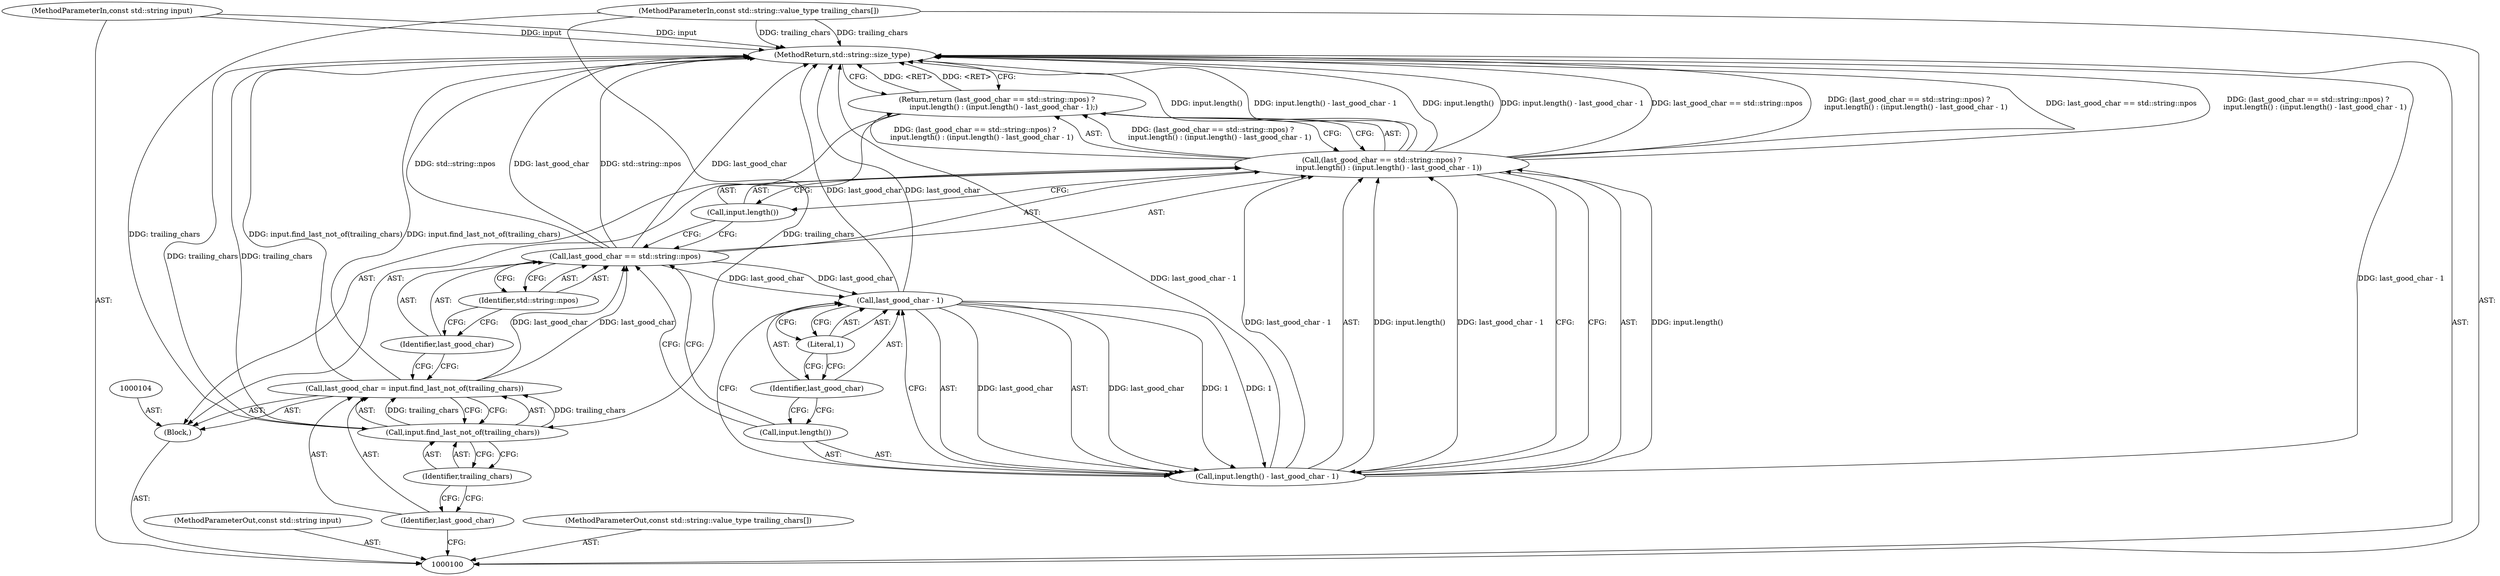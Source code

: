 digraph "1_Chrome_9d02cda7a634fbd6e53d98091f618057f0174387_3" {
"1000120" [label="(MethodReturn,std::string::size_type)"];
"1000101" [label="(MethodParameterIn,const std::string input)"];
"1000157" [label="(MethodParameterOut,const std::string input)"];
"1000102" [label="(MethodParameterIn,const std::string::value_type trailing_chars[])"];
"1000158" [label="(MethodParameterOut,const std::string::value_type trailing_chars[])"];
"1000103" [label="(Block,)"];
"1000105" [label="(Call,last_good_char = input.find_last_not_of(trailing_chars))"];
"1000106" [label="(Identifier,last_good_char)"];
"1000107" [label="(Call,input.find_last_not_of(trailing_chars))"];
"1000108" [label="(Identifier,trailing_chars)"];
"1000110" [label="(Call,(last_good_char == std::string::npos) ?\n      input.length() : (input.length() - last_good_char - 1))"];
"1000111" [label="(Call,last_good_char == std::string::npos)"];
"1000112" [label="(Identifier,last_good_char)"];
"1000113" [label="(Identifier,std::string::npos)"];
"1000109" [label="(Return,return (last_good_char == std::string::npos) ?\n      input.length() : (input.length() - last_good_char - 1);)"];
"1000115" [label="(Call,input.length() - last_good_char - 1)"];
"1000116" [label="(Call,input.length())"];
"1000117" [label="(Call,last_good_char - 1)"];
"1000118" [label="(Identifier,last_good_char)"];
"1000119" [label="(Literal,1)"];
"1000114" [label="(Call,input.length())"];
"1000120" -> "1000100"  [label="AST: "];
"1000120" -> "1000109"  [label="CFG: "];
"1000115" -> "1000120"  [label="DDG: last_good_char - 1"];
"1000107" -> "1000120"  [label="DDG: trailing_chars"];
"1000105" -> "1000120"  [label="DDG: input.find_last_not_of(trailing_chars)"];
"1000110" -> "1000120"  [label="DDG: input.length()"];
"1000110" -> "1000120"  [label="DDG: input.length() - last_good_char - 1"];
"1000110" -> "1000120"  [label="DDG: last_good_char == std::string::npos"];
"1000110" -> "1000120"  [label="DDG: (last_good_char == std::string::npos) ?\n      input.length() : (input.length() - last_good_char - 1)"];
"1000117" -> "1000120"  [label="DDG: last_good_char"];
"1000102" -> "1000120"  [label="DDG: trailing_chars"];
"1000111" -> "1000120"  [label="DDG: last_good_char"];
"1000111" -> "1000120"  [label="DDG: std::string::npos"];
"1000101" -> "1000120"  [label="DDG: input"];
"1000109" -> "1000120"  [label="DDG: <RET>"];
"1000101" -> "1000100"  [label="AST: "];
"1000101" -> "1000120"  [label="DDG: input"];
"1000157" -> "1000100"  [label="AST: "];
"1000102" -> "1000100"  [label="AST: "];
"1000102" -> "1000120"  [label="DDG: trailing_chars"];
"1000102" -> "1000107"  [label="DDG: trailing_chars"];
"1000158" -> "1000100"  [label="AST: "];
"1000103" -> "1000100"  [label="AST: "];
"1000104" -> "1000103"  [label="AST: "];
"1000105" -> "1000103"  [label="AST: "];
"1000109" -> "1000103"  [label="AST: "];
"1000105" -> "1000103"  [label="AST: "];
"1000105" -> "1000107"  [label="CFG: "];
"1000106" -> "1000105"  [label="AST: "];
"1000107" -> "1000105"  [label="AST: "];
"1000112" -> "1000105"  [label="CFG: "];
"1000105" -> "1000120"  [label="DDG: input.find_last_not_of(trailing_chars)"];
"1000107" -> "1000105"  [label="DDG: trailing_chars"];
"1000105" -> "1000111"  [label="DDG: last_good_char"];
"1000106" -> "1000105"  [label="AST: "];
"1000106" -> "1000100"  [label="CFG: "];
"1000108" -> "1000106"  [label="CFG: "];
"1000107" -> "1000105"  [label="AST: "];
"1000107" -> "1000108"  [label="CFG: "];
"1000108" -> "1000107"  [label="AST: "];
"1000105" -> "1000107"  [label="CFG: "];
"1000107" -> "1000120"  [label="DDG: trailing_chars"];
"1000107" -> "1000105"  [label="DDG: trailing_chars"];
"1000102" -> "1000107"  [label="DDG: trailing_chars"];
"1000108" -> "1000107"  [label="AST: "];
"1000108" -> "1000106"  [label="CFG: "];
"1000107" -> "1000108"  [label="CFG: "];
"1000110" -> "1000109"  [label="AST: "];
"1000110" -> "1000114"  [label="CFG: "];
"1000110" -> "1000115"  [label="CFG: "];
"1000111" -> "1000110"  [label="AST: "];
"1000114" -> "1000110"  [label="AST: "];
"1000115" -> "1000110"  [label="AST: "];
"1000109" -> "1000110"  [label="CFG: "];
"1000110" -> "1000120"  [label="DDG: input.length()"];
"1000110" -> "1000120"  [label="DDG: input.length() - last_good_char - 1"];
"1000110" -> "1000120"  [label="DDG: last_good_char == std::string::npos"];
"1000110" -> "1000120"  [label="DDG: (last_good_char == std::string::npos) ?\n      input.length() : (input.length() - last_good_char - 1)"];
"1000110" -> "1000109"  [label="DDG: (last_good_char == std::string::npos) ?\n      input.length() : (input.length() - last_good_char - 1)"];
"1000115" -> "1000110"  [label="DDG: input.length()"];
"1000115" -> "1000110"  [label="DDG: last_good_char - 1"];
"1000111" -> "1000110"  [label="AST: "];
"1000111" -> "1000113"  [label="CFG: "];
"1000112" -> "1000111"  [label="AST: "];
"1000113" -> "1000111"  [label="AST: "];
"1000114" -> "1000111"  [label="CFG: "];
"1000116" -> "1000111"  [label="CFG: "];
"1000111" -> "1000120"  [label="DDG: last_good_char"];
"1000111" -> "1000120"  [label="DDG: std::string::npos"];
"1000105" -> "1000111"  [label="DDG: last_good_char"];
"1000111" -> "1000117"  [label="DDG: last_good_char"];
"1000112" -> "1000111"  [label="AST: "];
"1000112" -> "1000105"  [label="CFG: "];
"1000113" -> "1000112"  [label="CFG: "];
"1000113" -> "1000111"  [label="AST: "];
"1000113" -> "1000112"  [label="CFG: "];
"1000111" -> "1000113"  [label="CFG: "];
"1000109" -> "1000103"  [label="AST: "];
"1000109" -> "1000110"  [label="CFG: "];
"1000110" -> "1000109"  [label="AST: "];
"1000120" -> "1000109"  [label="CFG: "];
"1000109" -> "1000120"  [label="DDG: <RET>"];
"1000110" -> "1000109"  [label="DDG: (last_good_char == std::string::npos) ?\n      input.length() : (input.length() - last_good_char - 1)"];
"1000115" -> "1000110"  [label="AST: "];
"1000115" -> "1000117"  [label="CFG: "];
"1000116" -> "1000115"  [label="AST: "];
"1000117" -> "1000115"  [label="AST: "];
"1000110" -> "1000115"  [label="CFG: "];
"1000115" -> "1000120"  [label="DDG: last_good_char - 1"];
"1000115" -> "1000110"  [label="DDG: input.length()"];
"1000115" -> "1000110"  [label="DDG: last_good_char - 1"];
"1000117" -> "1000115"  [label="DDG: last_good_char"];
"1000117" -> "1000115"  [label="DDG: 1"];
"1000116" -> "1000115"  [label="AST: "];
"1000116" -> "1000111"  [label="CFG: "];
"1000118" -> "1000116"  [label="CFG: "];
"1000117" -> "1000115"  [label="AST: "];
"1000117" -> "1000119"  [label="CFG: "];
"1000118" -> "1000117"  [label="AST: "];
"1000119" -> "1000117"  [label="AST: "];
"1000115" -> "1000117"  [label="CFG: "];
"1000117" -> "1000120"  [label="DDG: last_good_char"];
"1000117" -> "1000115"  [label="DDG: last_good_char"];
"1000117" -> "1000115"  [label="DDG: 1"];
"1000111" -> "1000117"  [label="DDG: last_good_char"];
"1000118" -> "1000117"  [label="AST: "];
"1000118" -> "1000116"  [label="CFG: "];
"1000119" -> "1000118"  [label="CFG: "];
"1000119" -> "1000117"  [label="AST: "];
"1000119" -> "1000118"  [label="CFG: "];
"1000117" -> "1000119"  [label="CFG: "];
"1000114" -> "1000110"  [label="AST: "];
"1000114" -> "1000111"  [label="CFG: "];
"1000110" -> "1000114"  [label="CFG: "];
}
